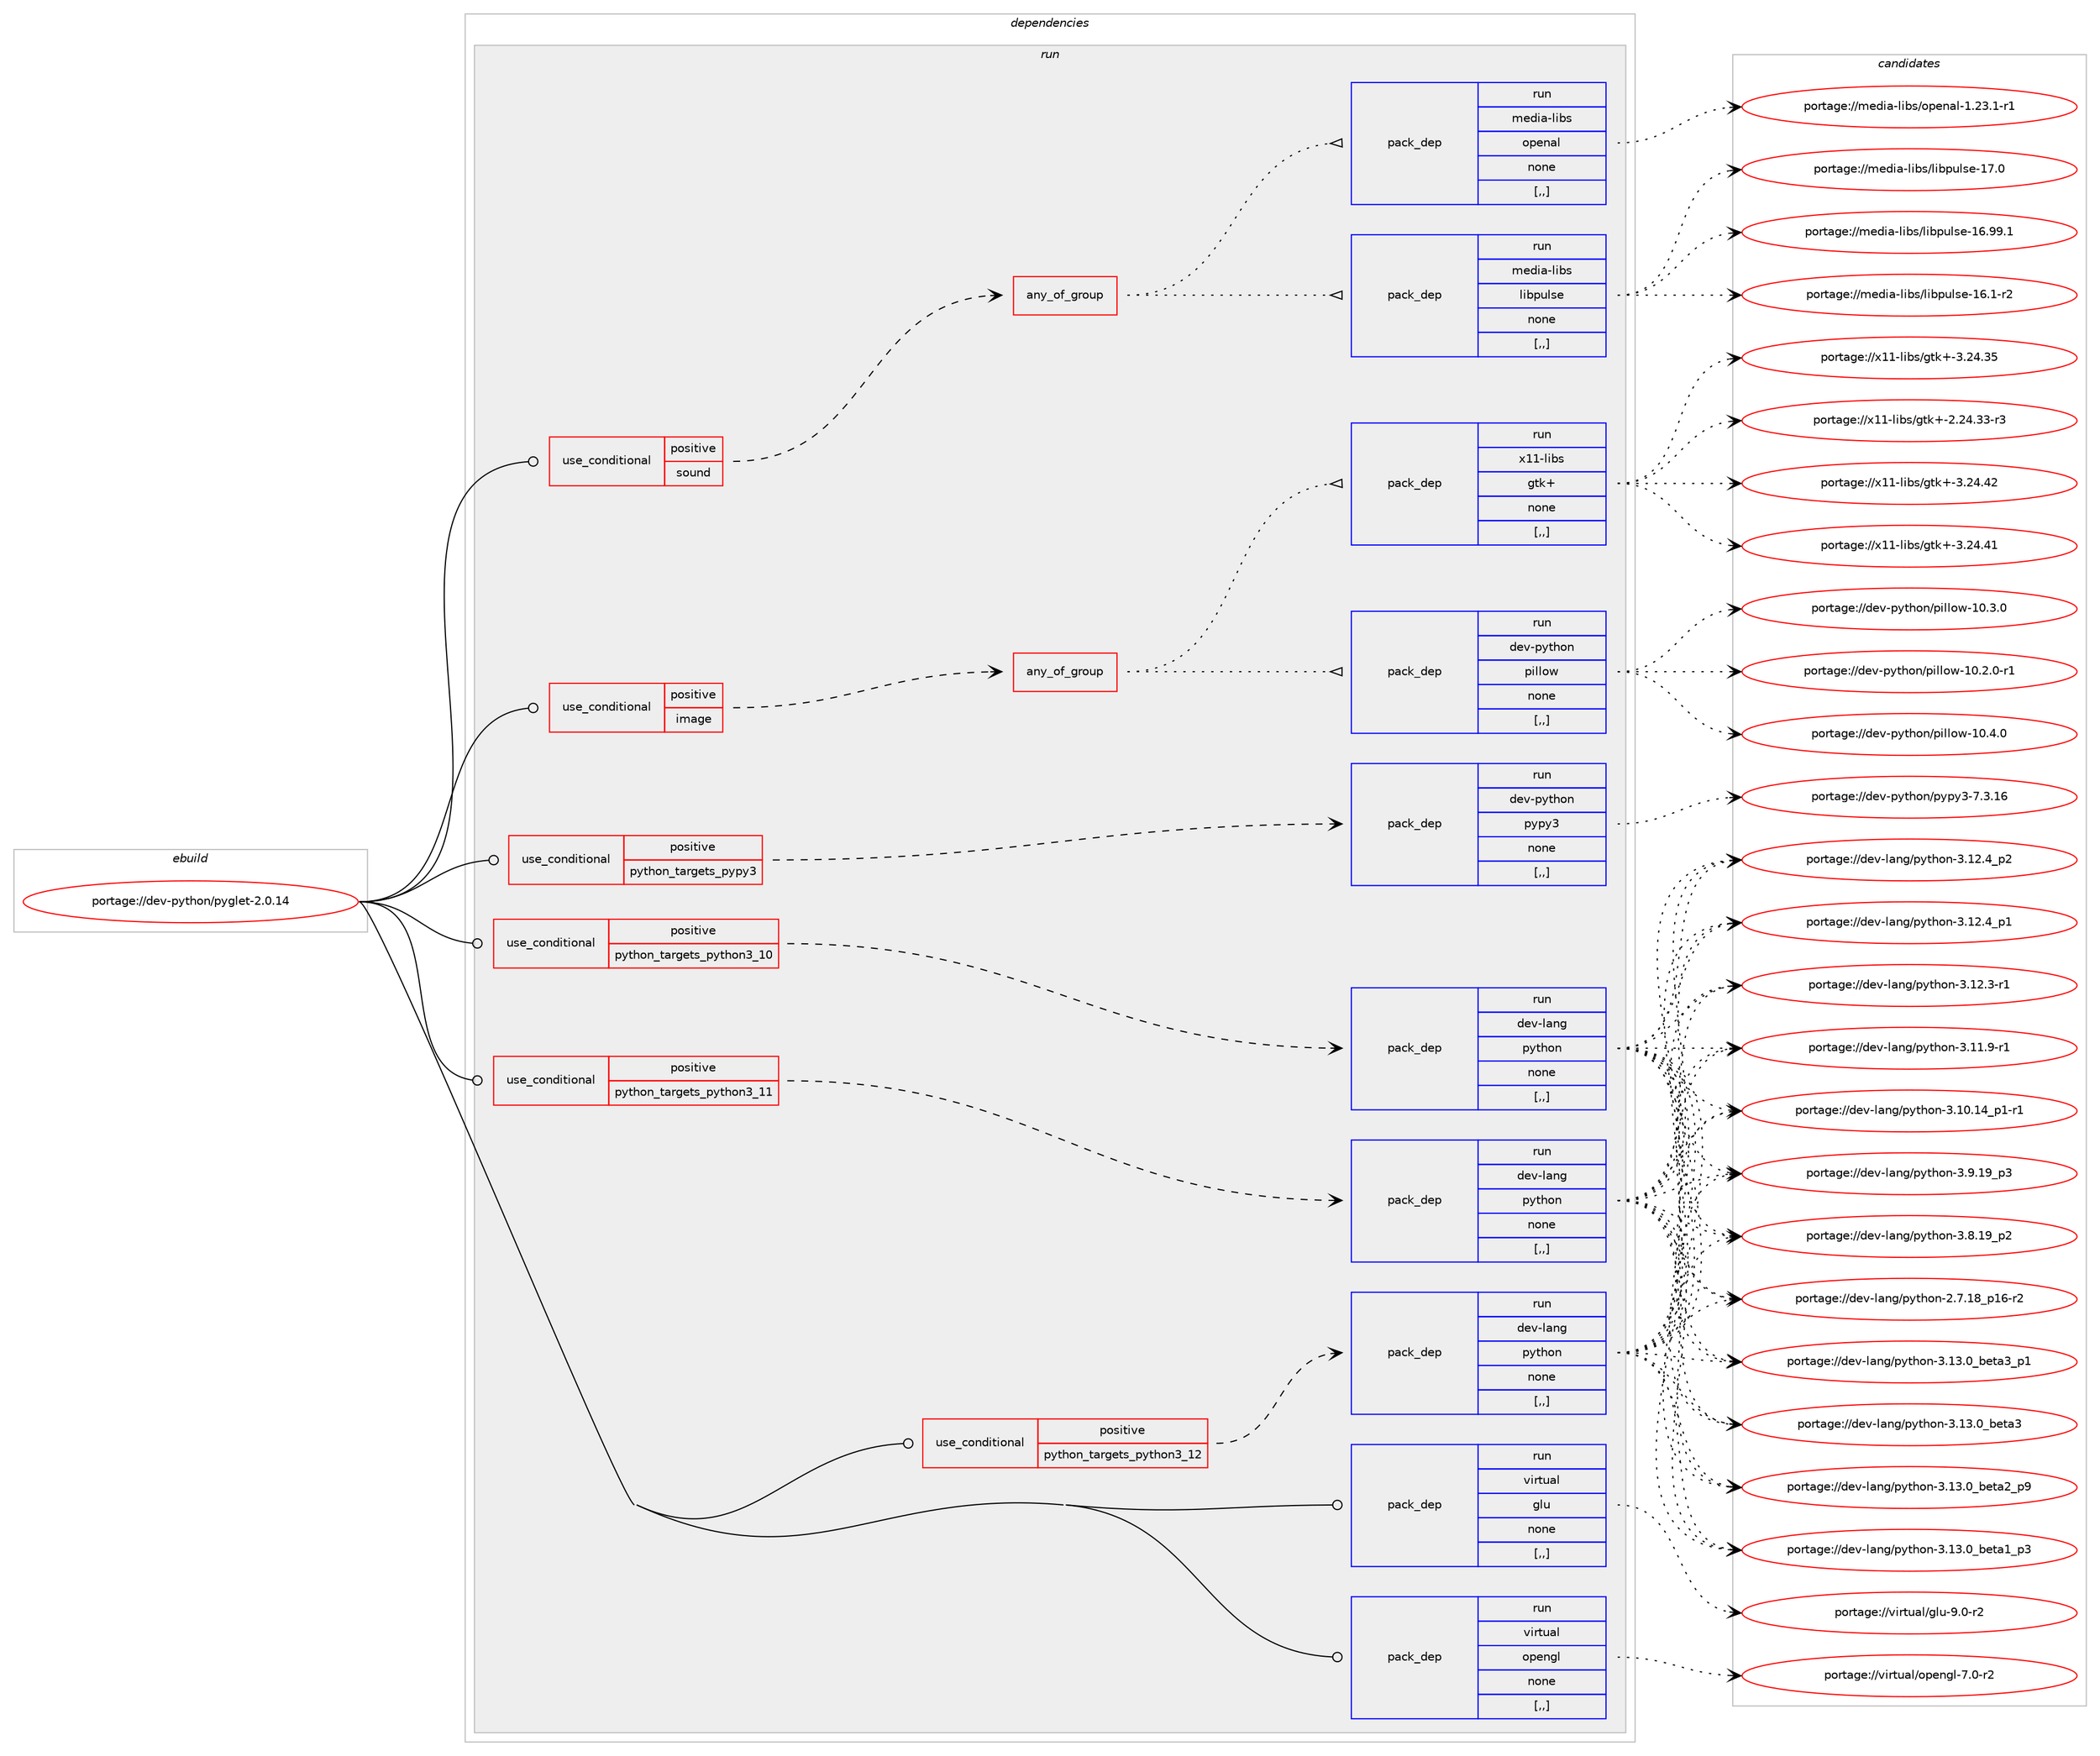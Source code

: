 digraph prolog {

# *************
# Graph options
# *************

newrank=true;
concentrate=true;
compound=true;
graph [rankdir=LR,fontname=Helvetica,fontsize=10,ranksep=1.5];#, ranksep=2.5, nodesep=0.2];
edge  [arrowhead=vee];
node  [fontname=Helvetica,fontsize=10];

# **********
# The ebuild
# **********

subgraph cluster_leftcol {
color=gray;
label=<<i>ebuild</i>>;
id [label="portage://dev-python/pyglet-2.0.14", color=red, width=4, href="../dev-python/pyglet-2.0.14.svg"];
}

# ****************
# The dependencies
# ****************

subgraph cluster_midcol {
color=gray;
label=<<i>dependencies</i>>;
subgraph cluster_compile {
fillcolor="#eeeeee";
style=filled;
label=<<i>compile</i>>;
}
subgraph cluster_compileandrun {
fillcolor="#eeeeee";
style=filled;
label=<<i>compile and run</i>>;
}
subgraph cluster_run {
fillcolor="#eeeeee";
style=filled;
label=<<i>run</i>>;
subgraph cond36893 {
dependency156476 [label=<<TABLE BORDER="0" CELLBORDER="1" CELLSPACING="0" CELLPADDING="4"><TR><TD ROWSPAN="3" CELLPADDING="10">use_conditional</TD></TR><TR><TD>positive</TD></TR><TR><TD>image</TD></TR></TABLE>>, shape=none, color=red];
subgraph any1105 {
dependency156477 [label=<<TABLE BORDER="0" CELLBORDER="1" CELLSPACING="0" CELLPADDING="4"><TR><TD CELLPADDING="10">any_of_group</TD></TR></TABLE>>, shape=none, color=red];subgraph pack118328 {
dependency156478 [label=<<TABLE BORDER="0" CELLBORDER="1" CELLSPACING="0" CELLPADDING="4" WIDTH="220"><TR><TD ROWSPAN="6" CELLPADDING="30">pack_dep</TD></TR><TR><TD WIDTH="110">run</TD></TR><TR><TD>dev-python</TD></TR><TR><TD>pillow</TD></TR><TR><TD>none</TD></TR><TR><TD>[,,]</TD></TR></TABLE>>, shape=none, color=blue];
}
dependency156477:e -> dependency156478:w [weight=20,style="dotted",arrowhead="oinv"];
subgraph pack118329 {
dependency156479 [label=<<TABLE BORDER="0" CELLBORDER="1" CELLSPACING="0" CELLPADDING="4" WIDTH="220"><TR><TD ROWSPAN="6" CELLPADDING="30">pack_dep</TD></TR><TR><TD WIDTH="110">run</TD></TR><TR><TD>x11-libs</TD></TR><TR><TD>gtk+</TD></TR><TR><TD>none</TD></TR><TR><TD>[,,]</TD></TR></TABLE>>, shape=none, color=blue];
}
dependency156477:e -> dependency156479:w [weight=20,style="dotted",arrowhead="oinv"];
}
dependency156476:e -> dependency156477:w [weight=20,style="dashed",arrowhead="vee"];
}
id:e -> dependency156476:w [weight=20,style="solid",arrowhead="odot"];
subgraph cond36894 {
dependency156480 [label=<<TABLE BORDER="0" CELLBORDER="1" CELLSPACING="0" CELLPADDING="4"><TR><TD ROWSPAN="3" CELLPADDING="10">use_conditional</TD></TR><TR><TD>positive</TD></TR><TR><TD>python_targets_pypy3</TD></TR></TABLE>>, shape=none, color=red];
subgraph pack118330 {
dependency156481 [label=<<TABLE BORDER="0" CELLBORDER="1" CELLSPACING="0" CELLPADDING="4" WIDTH="220"><TR><TD ROWSPAN="6" CELLPADDING="30">pack_dep</TD></TR><TR><TD WIDTH="110">run</TD></TR><TR><TD>dev-python</TD></TR><TR><TD>pypy3</TD></TR><TR><TD>none</TD></TR><TR><TD>[,,]</TD></TR></TABLE>>, shape=none, color=blue];
}
dependency156480:e -> dependency156481:w [weight=20,style="dashed",arrowhead="vee"];
}
id:e -> dependency156480:w [weight=20,style="solid",arrowhead="odot"];
subgraph cond36895 {
dependency156482 [label=<<TABLE BORDER="0" CELLBORDER="1" CELLSPACING="0" CELLPADDING="4"><TR><TD ROWSPAN="3" CELLPADDING="10">use_conditional</TD></TR><TR><TD>positive</TD></TR><TR><TD>python_targets_python3_10</TD></TR></TABLE>>, shape=none, color=red];
subgraph pack118331 {
dependency156483 [label=<<TABLE BORDER="0" CELLBORDER="1" CELLSPACING="0" CELLPADDING="4" WIDTH="220"><TR><TD ROWSPAN="6" CELLPADDING="30">pack_dep</TD></TR><TR><TD WIDTH="110">run</TD></TR><TR><TD>dev-lang</TD></TR><TR><TD>python</TD></TR><TR><TD>none</TD></TR><TR><TD>[,,]</TD></TR></TABLE>>, shape=none, color=blue];
}
dependency156482:e -> dependency156483:w [weight=20,style="dashed",arrowhead="vee"];
}
id:e -> dependency156482:w [weight=20,style="solid",arrowhead="odot"];
subgraph cond36896 {
dependency156484 [label=<<TABLE BORDER="0" CELLBORDER="1" CELLSPACING="0" CELLPADDING="4"><TR><TD ROWSPAN="3" CELLPADDING="10">use_conditional</TD></TR><TR><TD>positive</TD></TR><TR><TD>python_targets_python3_11</TD></TR></TABLE>>, shape=none, color=red];
subgraph pack118332 {
dependency156485 [label=<<TABLE BORDER="0" CELLBORDER="1" CELLSPACING="0" CELLPADDING="4" WIDTH="220"><TR><TD ROWSPAN="6" CELLPADDING="30">pack_dep</TD></TR><TR><TD WIDTH="110">run</TD></TR><TR><TD>dev-lang</TD></TR><TR><TD>python</TD></TR><TR><TD>none</TD></TR><TR><TD>[,,]</TD></TR></TABLE>>, shape=none, color=blue];
}
dependency156484:e -> dependency156485:w [weight=20,style="dashed",arrowhead="vee"];
}
id:e -> dependency156484:w [weight=20,style="solid",arrowhead="odot"];
subgraph cond36897 {
dependency156486 [label=<<TABLE BORDER="0" CELLBORDER="1" CELLSPACING="0" CELLPADDING="4"><TR><TD ROWSPAN="3" CELLPADDING="10">use_conditional</TD></TR><TR><TD>positive</TD></TR><TR><TD>python_targets_python3_12</TD></TR></TABLE>>, shape=none, color=red];
subgraph pack118333 {
dependency156487 [label=<<TABLE BORDER="0" CELLBORDER="1" CELLSPACING="0" CELLPADDING="4" WIDTH="220"><TR><TD ROWSPAN="6" CELLPADDING="30">pack_dep</TD></TR><TR><TD WIDTH="110">run</TD></TR><TR><TD>dev-lang</TD></TR><TR><TD>python</TD></TR><TR><TD>none</TD></TR><TR><TD>[,,]</TD></TR></TABLE>>, shape=none, color=blue];
}
dependency156486:e -> dependency156487:w [weight=20,style="dashed",arrowhead="vee"];
}
id:e -> dependency156486:w [weight=20,style="solid",arrowhead="odot"];
subgraph cond36898 {
dependency156488 [label=<<TABLE BORDER="0" CELLBORDER="1" CELLSPACING="0" CELLPADDING="4"><TR><TD ROWSPAN="3" CELLPADDING="10">use_conditional</TD></TR><TR><TD>positive</TD></TR><TR><TD>sound</TD></TR></TABLE>>, shape=none, color=red];
subgraph any1106 {
dependency156489 [label=<<TABLE BORDER="0" CELLBORDER="1" CELLSPACING="0" CELLPADDING="4"><TR><TD CELLPADDING="10">any_of_group</TD></TR></TABLE>>, shape=none, color=red];subgraph pack118334 {
dependency156490 [label=<<TABLE BORDER="0" CELLBORDER="1" CELLSPACING="0" CELLPADDING="4" WIDTH="220"><TR><TD ROWSPAN="6" CELLPADDING="30">pack_dep</TD></TR><TR><TD WIDTH="110">run</TD></TR><TR><TD>media-libs</TD></TR><TR><TD>libpulse</TD></TR><TR><TD>none</TD></TR><TR><TD>[,,]</TD></TR></TABLE>>, shape=none, color=blue];
}
dependency156489:e -> dependency156490:w [weight=20,style="dotted",arrowhead="oinv"];
subgraph pack118335 {
dependency156491 [label=<<TABLE BORDER="0" CELLBORDER="1" CELLSPACING="0" CELLPADDING="4" WIDTH="220"><TR><TD ROWSPAN="6" CELLPADDING="30">pack_dep</TD></TR><TR><TD WIDTH="110">run</TD></TR><TR><TD>media-libs</TD></TR><TR><TD>openal</TD></TR><TR><TD>none</TD></TR><TR><TD>[,,]</TD></TR></TABLE>>, shape=none, color=blue];
}
dependency156489:e -> dependency156491:w [weight=20,style="dotted",arrowhead="oinv"];
}
dependency156488:e -> dependency156489:w [weight=20,style="dashed",arrowhead="vee"];
}
id:e -> dependency156488:w [weight=20,style="solid",arrowhead="odot"];
subgraph pack118336 {
dependency156492 [label=<<TABLE BORDER="0" CELLBORDER="1" CELLSPACING="0" CELLPADDING="4" WIDTH="220"><TR><TD ROWSPAN="6" CELLPADDING="30">pack_dep</TD></TR><TR><TD WIDTH="110">run</TD></TR><TR><TD>virtual</TD></TR><TR><TD>glu</TD></TR><TR><TD>none</TD></TR><TR><TD>[,,]</TD></TR></TABLE>>, shape=none, color=blue];
}
id:e -> dependency156492:w [weight=20,style="solid",arrowhead="odot"];
subgraph pack118337 {
dependency156493 [label=<<TABLE BORDER="0" CELLBORDER="1" CELLSPACING="0" CELLPADDING="4" WIDTH="220"><TR><TD ROWSPAN="6" CELLPADDING="30">pack_dep</TD></TR><TR><TD WIDTH="110">run</TD></TR><TR><TD>virtual</TD></TR><TR><TD>opengl</TD></TR><TR><TD>none</TD></TR><TR><TD>[,,]</TD></TR></TABLE>>, shape=none, color=blue];
}
id:e -> dependency156493:w [weight=20,style="solid",arrowhead="odot"];
}
}

# **************
# The candidates
# **************

subgraph cluster_choices {
rank=same;
color=gray;
label=<<i>candidates</i>>;

subgraph choice118328 {
color=black;
nodesep=1;
choice100101118451121211161041111104711210510810811111945494846524648 [label="portage://dev-python/pillow-10.4.0", color=red, width=4,href="../dev-python/pillow-10.4.0.svg"];
choice100101118451121211161041111104711210510810811111945494846514648 [label="portage://dev-python/pillow-10.3.0", color=red, width=4,href="../dev-python/pillow-10.3.0.svg"];
choice1001011184511212111610411111047112105108108111119454948465046484511449 [label="portage://dev-python/pillow-10.2.0-r1", color=red, width=4,href="../dev-python/pillow-10.2.0-r1.svg"];
dependency156478:e -> choice100101118451121211161041111104711210510810811111945494846524648:w [style=dotted,weight="100"];
dependency156478:e -> choice100101118451121211161041111104711210510810811111945494846514648:w [style=dotted,weight="100"];
dependency156478:e -> choice1001011184511212111610411111047112105108108111119454948465046484511449:w [style=dotted,weight="100"];
}
subgraph choice118329 {
color=black;
nodesep=1;
choice1204949451081059811547103116107434551465052465250 [label="portage://x11-libs/gtk+-3.24.42", color=red, width=4,href="../x11-libs/gtk+-3.24.42.svg"];
choice1204949451081059811547103116107434551465052465249 [label="portage://x11-libs/gtk+-3.24.41", color=red, width=4,href="../x11-libs/gtk+-3.24.41.svg"];
choice1204949451081059811547103116107434551465052465153 [label="portage://x11-libs/gtk+-3.24.35", color=red, width=4,href="../x11-libs/gtk+-3.24.35.svg"];
choice12049494510810598115471031161074345504650524651514511451 [label="portage://x11-libs/gtk+-2.24.33-r3", color=red, width=4,href="../x11-libs/gtk+-2.24.33-r3.svg"];
dependency156479:e -> choice1204949451081059811547103116107434551465052465250:w [style=dotted,weight="100"];
dependency156479:e -> choice1204949451081059811547103116107434551465052465249:w [style=dotted,weight="100"];
dependency156479:e -> choice1204949451081059811547103116107434551465052465153:w [style=dotted,weight="100"];
dependency156479:e -> choice12049494510810598115471031161074345504650524651514511451:w [style=dotted,weight="100"];
}
subgraph choice118330 {
color=black;
nodesep=1;
choice10010111845112121116104111110471121211121215145554651464954 [label="portage://dev-python/pypy3-7.3.16", color=red, width=4,href="../dev-python/pypy3-7.3.16.svg"];
dependency156481:e -> choice10010111845112121116104111110471121211121215145554651464954:w [style=dotted,weight="100"];
}
subgraph choice118331 {
color=black;
nodesep=1;
choice10010111845108971101034711212111610411111045514649514648959810111697519511249 [label="portage://dev-lang/python-3.13.0_beta3_p1", color=red, width=4,href="../dev-lang/python-3.13.0_beta3_p1.svg"];
choice1001011184510897110103471121211161041111104551464951464895981011169751 [label="portage://dev-lang/python-3.13.0_beta3", color=red, width=4,href="../dev-lang/python-3.13.0_beta3.svg"];
choice10010111845108971101034711212111610411111045514649514648959810111697509511257 [label="portage://dev-lang/python-3.13.0_beta2_p9", color=red, width=4,href="../dev-lang/python-3.13.0_beta2_p9.svg"];
choice10010111845108971101034711212111610411111045514649514648959810111697499511251 [label="portage://dev-lang/python-3.13.0_beta1_p3", color=red, width=4,href="../dev-lang/python-3.13.0_beta1_p3.svg"];
choice100101118451089711010347112121116104111110455146495046529511250 [label="portage://dev-lang/python-3.12.4_p2", color=red, width=4,href="../dev-lang/python-3.12.4_p2.svg"];
choice100101118451089711010347112121116104111110455146495046529511249 [label="portage://dev-lang/python-3.12.4_p1", color=red, width=4,href="../dev-lang/python-3.12.4_p1.svg"];
choice100101118451089711010347112121116104111110455146495046514511449 [label="portage://dev-lang/python-3.12.3-r1", color=red, width=4,href="../dev-lang/python-3.12.3-r1.svg"];
choice100101118451089711010347112121116104111110455146494946574511449 [label="portage://dev-lang/python-3.11.9-r1", color=red, width=4,href="../dev-lang/python-3.11.9-r1.svg"];
choice100101118451089711010347112121116104111110455146494846495295112494511449 [label="portage://dev-lang/python-3.10.14_p1-r1", color=red, width=4,href="../dev-lang/python-3.10.14_p1-r1.svg"];
choice100101118451089711010347112121116104111110455146574649579511251 [label="portage://dev-lang/python-3.9.19_p3", color=red, width=4,href="../dev-lang/python-3.9.19_p3.svg"];
choice100101118451089711010347112121116104111110455146564649579511250 [label="portage://dev-lang/python-3.8.19_p2", color=red, width=4,href="../dev-lang/python-3.8.19_p2.svg"];
choice100101118451089711010347112121116104111110455046554649569511249544511450 [label="portage://dev-lang/python-2.7.18_p16-r2", color=red, width=4,href="../dev-lang/python-2.7.18_p16-r2.svg"];
dependency156483:e -> choice10010111845108971101034711212111610411111045514649514648959810111697519511249:w [style=dotted,weight="100"];
dependency156483:e -> choice1001011184510897110103471121211161041111104551464951464895981011169751:w [style=dotted,weight="100"];
dependency156483:e -> choice10010111845108971101034711212111610411111045514649514648959810111697509511257:w [style=dotted,weight="100"];
dependency156483:e -> choice10010111845108971101034711212111610411111045514649514648959810111697499511251:w [style=dotted,weight="100"];
dependency156483:e -> choice100101118451089711010347112121116104111110455146495046529511250:w [style=dotted,weight="100"];
dependency156483:e -> choice100101118451089711010347112121116104111110455146495046529511249:w [style=dotted,weight="100"];
dependency156483:e -> choice100101118451089711010347112121116104111110455146495046514511449:w [style=dotted,weight="100"];
dependency156483:e -> choice100101118451089711010347112121116104111110455146494946574511449:w [style=dotted,weight="100"];
dependency156483:e -> choice100101118451089711010347112121116104111110455146494846495295112494511449:w [style=dotted,weight="100"];
dependency156483:e -> choice100101118451089711010347112121116104111110455146574649579511251:w [style=dotted,weight="100"];
dependency156483:e -> choice100101118451089711010347112121116104111110455146564649579511250:w [style=dotted,weight="100"];
dependency156483:e -> choice100101118451089711010347112121116104111110455046554649569511249544511450:w [style=dotted,weight="100"];
}
subgraph choice118332 {
color=black;
nodesep=1;
choice10010111845108971101034711212111610411111045514649514648959810111697519511249 [label="portage://dev-lang/python-3.13.0_beta3_p1", color=red, width=4,href="../dev-lang/python-3.13.0_beta3_p1.svg"];
choice1001011184510897110103471121211161041111104551464951464895981011169751 [label="portage://dev-lang/python-3.13.0_beta3", color=red, width=4,href="../dev-lang/python-3.13.0_beta3.svg"];
choice10010111845108971101034711212111610411111045514649514648959810111697509511257 [label="portage://dev-lang/python-3.13.0_beta2_p9", color=red, width=4,href="../dev-lang/python-3.13.0_beta2_p9.svg"];
choice10010111845108971101034711212111610411111045514649514648959810111697499511251 [label="portage://dev-lang/python-3.13.0_beta1_p3", color=red, width=4,href="../dev-lang/python-3.13.0_beta1_p3.svg"];
choice100101118451089711010347112121116104111110455146495046529511250 [label="portage://dev-lang/python-3.12.4_p2", color=red, width=4,href="../dev-lang/python-3.12.4_p2.svg"];
choice100101118451089711010347112121116104111110455146495046529511249 [label="portage://dev-lang/python-3.12.4_p1", color=red, width=4,href="../dev-lang/python-3.12.4_p1.svg"];
choice100101118451089711010347112121116104111110455146495046514511449 [label="portage://dev-lang/python-3.12.3-r1", color=red, width=4,href="../dev-lang/python-3.12.3-r1.svg"];
choice100101118451089711010347112121116104111110455146494946574511449 [label="portage://dev-lang/python-3.11.9-r1", color=red, width=4,href="../dev-lang/python-3.11.9-r1.svg"];
choice100101118451089711010347112121116104111110455146494846495295112494511449 [label="portage://dev-lang/python-3.10.14_p1-r1", color=red, width=4,href="../dev-lang/python-3.10.14_p1-r1.svg"];
choice100101118451089711010347112121116104111110455146574649579511251 [label="portage://dev-lang/python-3.9.19_p3", color=red, width=4,href="../dev-lang/python-3.9.19_p3.svg"];
choice100101118451089711010347112121116104111110455146564649579511250 [label="portage://dev-lang/python-3.8.19_p2", color=red, width=4,href="../dev-lang/python-3.8.19_p2.svg"];
choice100101118451089711010347112121116104111110455046554649569511249544511450 [label="portage://dev-lang/python-2.7.18_p16-r2", color=red, width=4,href="../dev-lang/python-2.7.18_p16-r2.svg"];
dependency156485:e -> choice10010111845108971101034711212111610411111045514649514648959810111697519511249:w [style=dotted,weight="100"];
dependency156485:e -> choice1001011184510897110103471121211161041111104551464951464895981011169751:w [style=dotted,weight="100"];
dependency156485:e -> choice10010111845108971101034711212111610411111045514649514648959810111697509511257:w [style=dotted,weight="100"];
dependency156485:e -> choice10010111845108971101034711212111610411111045514649514648959810111697499511251:w [style=dotted,weight="100"];
dependency156485:e -> choice100101118451089711010347112121116104111110455146495046529511250:w [style=dotted,weight="100"];
dependency156485:e -> choice100101118451089711010347112121116104111110455146495046529511249:w [style=dotted,weight="100"];
dependency156485:e -> choice100101118451089711010347112121116104111110455146495046514511449:w [style=dotted,weight="100"];
dependency156485:e -> choice100101118451089711010347112121116104111110455146494946574511449:w [style=dotted,weight="100"];
dependency156485:e -> choice100101118451089711010347112121116104111110455146494846495295112494511449:w [style=dotted,weight="100"];
dependency156485:e -> choice100101118451089711010347112121116104111110455146574649579511251:w [style=dotted,weight="100"];
dependency156485:e -> choice100101118451089711010347112121116104111110455146564649579511250:w [style=dotted,weight="100"];
dependency156485:e -> choice100101118451089711010347112121116104111110455046554649569511249544511450:w [style=dotted,weight="100"];
}
subgraph choice118333 {
color=black;
nodesep=1;
choice10010111845108971101034711212111610411111045514649514648959810111697519511249 [label="portage://dev-lang/python-3.13.0_beta3_p1", color=red, width=4,href="../dev-lang/python-3.13.0_beta3_p1.svg"];
choice1001011184510897110103471121211161041111104551464951464895981011169751 [label="portage://dev-lang/python-3.13.0_beta3", color=red, width=4,href="../dev-lang/python-3.13.0_beta3.svg"];
choice10010111845108971101034711212111610411111045514649514648959810111697509511257 [label="portage://dev-lang/python-3.13.0_beta2_p9", color=red, width=4,href="../dev-lang/python-3.13.0_beta2_p9.svg"];
choice10010111845108971101034711212111610411111045514649514648959810111697499511251 [label="portage://dev-lang/python-3.13.0_beta1_p3", color=red, width=4,href="../dev-lang/python-3.13.0_beta1_p3.svg"];
choice100101118451089711010347112121116104111110455146495046529511250 [label="portage://dev-lang/python-3.12.4_p2", color=red, width=4,href="../dev-lang/python-3.12.4_p2.svg"];
choice100101118451089711010347112121116104111110455146495046529511249 [label="portage://dev-lang/python-3.12.4_p1", color=red, width=4,href="../dev-lang/python-3.12.4_p1.svg"];
choice100101118451089711010347112121116104111110455146495046514511449 [label="portage://dev-lang/python-3.12.3-r1", color=red, width=4,href="../dev-lang/python-3.12.3-r1.svg"];
choice100101118451089711010347112121116104111110455146494946574511449 [label="portage://dev-lang/python-3.11.9-r1", color=red, width=4,href="../dev-lang/python-3.11.9-r1.svg"];
choice100101118451089711010347112121116104111110455146494846495295112494511449 [label="portage://dev-lang/python-3.10.14_p1-r1", color=red, width=4,href="../dev-lang/python-3.10.14_p1-r1.svg"];
choice100101118451089711010347112121116104111110455146574649579511251 [label="portage://dev-lang/python-3.9.19_p3", color=red, width=4,href="../dev-lang/python-3.9.19_p3.svg"];
choice100101118451089711010347112121116104111110455146564649579511250 [label="portage://dev-lang/python-3.8.19_p2", color=red, width=4,href="../dev-lang/python-3.8.19_p2.svg"];
choice100101118451089711010347112121116104111110455046554649569511249544511450 [label="portage://dev-lang/python-2.7.18_p16-r2", color=red, width=4,href="../dev-lang/python-2.7.18_p16-r2.svg"];
dependency156487:e -> choice10010111845108971101034711212111610411111045514649514648959810111697519511249:w [style=dotted,weight="100"];
dependency156487:e -> choice1001011184510897110103471121211161041111104551464951464895981011169751:w [style=dotted,weight="100"];
dependency156487:e -> choice10010111845108971101034711212111610411111045514649514648959810111697509511257:w [style=dotted,weight="100"];
dependency156487:e -> choice10010111845108971101034711212111610411111045514649514648959810111697499511251:w [style=dotted,weight="100"];
dependency156487:e -> choice100101118451089711010347112121116104111110455146495046529511250:w [style=dotted,weight="100"];
dependency156487:e -> choice100101118451089711010347112121116104111110455146495046529511249:w [style=dotted,weight="100"];
dependency156487:e -> choice100101118451089711010347112121116104111110455146495046514511449:w [style=dotted,weight="100"];
dependency156487:e -> choice100101118451089711010347112121116104111110455146494946574511449:w [style=dotted,weight="100"];
dependency156487:e -> choice100101118451089711010347112121116104111110455146494846495295112494511449:w [style=dotted,weight="100"];
dependency156487:e -> choice100101118451089711010347112121116104111110455146574649579511251:w [style=dotted,weight="100"];
dependency156487:e -> choice100101118451089711010347112121116104111110455146564649579511250:w [style=dotted,weight="100"];
dependency156487:e -> choice100101118451089711010347112121116104111110455046554649569511249544511450:w [style=dotted,weight="100"];
}
subgraph choice118334 {
color=black;
nodesep=1;
choice10910110010597451081059811547108105981121171081151014549554648 [label="portage://media-libs/libpulse-17.0", color=red, width=4,href="../media-libs/libpulse-17.0.svg"];
choice10910110010597451081059811547108105981121171081151014549544657574649 [label="portage://media-libs/libpulse-16.99.1", color=red, width=4,href="../media-libs/libpulse-16.99.1.svg"];
choice109101100105974510810598115471081059811211710811510145495446494511450 [label="portage://media-libs/libpulse-16.1-r2", color=red, width=4,href="../media-libs/libpulse-16.1-r2.svg"];
dependency156490:e -> choice10910110010597451081059811547108105981121171081151014549554648:w [style=dotted,weight="100"];
dependency156490:e -> choice10910110010597451081059811547108105981121171081151014549544657574649:w [style=dotted,weight="100"];
dependency156490:e -> choice109101100105974510810598115471081059811211710811510145495446494511450:w [style=dotted,weight="100"];
}
subgraph choice118335 {
color=black;
nodesep=1;
choice1091011001059745108105981154711111210111097108454946505146494511449 [label="portage://media-libs/openal-1.23.1-r1", color=red, width=4,href="../media-libs/openal-1.23.1-r1.svg"];
dependency156491:e -> choice1091011001059745108105981154711111210111097108454946505146494511449:w [style=dotted,weight="100"];
}
subgraph choice118336 {
color=black;
nodesep=1;
choice1181051141161179710847103108117455746484511450 [label="portage://virtual/glu-9.0-r2", color=red, width=4,href="../virtual/glu-9.0-r2.svg"];
dependency156492:e -> choice1181051141161179710847103108117455746484511450:w [style=dotted,weight="100"];
}
subgraph choice118337 {
color=black;
nodesep=1;
choice1181051141161179710847111112101110103108455546484511450 [label="portage://virtual/opengl-7.0-r2", color=red, width=4,href="../virtual/opengl-7.0-r2.svg"];
dependency156493:e -> choice1181051141161179710847111112101110103108455546484511450:w [style=dotted,weight="100"];
}
}

}
